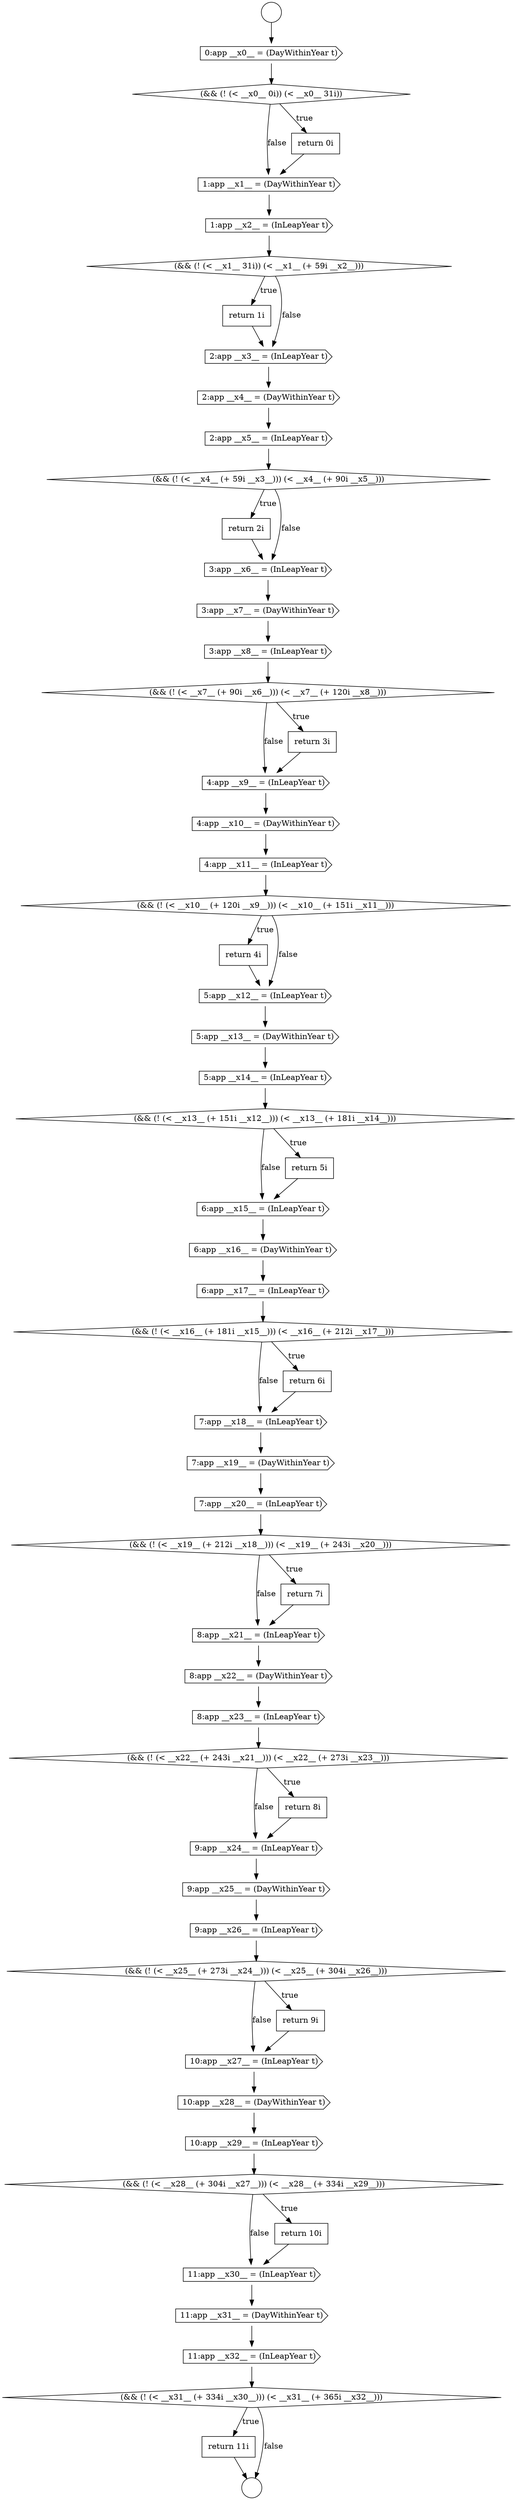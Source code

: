 digraph {
  node20850 [shape=cds, label=<<font color="black">11:app __x30__ = (InLeapYear t)</font>> color="black" fillcolor="white" style=filled]
  node20854 [shape=none, margin=0, label=<<font color="black">
    <table border="0" cellborder="1" cellspacing="0" cellpadding="10">
      <tr><td align="left">return 11i</td></tr>
    </table>
  </font>> color="black" fillcolor="white" style=filled]
  node20840 [shape=cds, label=<<font color="black">9:app __x24__ = (InLeapYear t)</font>> color="black" fillcolor="white" style=filled]
  node20852 [shape=cds, label=<<font color="black">11:app __x32__ = (InLeapYear t)</font>> color="black" fillcolor="white" style=filled]
  node20843 [shape=diamond, label=<<font color="black">(&amp;&amp; (! (&lt; __x25__ (+ 273i __x24__))) (&lt; __x25__ (+ 304i __x26__)))</font>> color="black" fillcolor="white" style=filled]
  node20853 [shape=diamond, label=<<font color="black">(&amp;&amp; (! (&lt; __x31__ (+ 334i __x30__))) (&lt; __x31__ (+ 365i __x32__)))</font>> color="black" fillcolor="white" style=filled]
  node20798 [shape=cds, label=<<font color="black">0:app __x0__ = (DayWithinYear t)</font>> color="black" fillcolor="white" style=filled]
  node20813 [shape=diamond, label=<<font color="black">(&amp;&amp; (! (&lt; __x7__ (+ 90i __x6__))) (&lt; __x7__ (+ 120i __x8__)))</font>> color="black" fillcolor="white" style=filled]
  node20835 [shape=cds, label=<<font color="black">8:app __x21__ = (InLeapYear t)</font>> color="black" fillcolor="white" style=filled]
  node20830 [shape=cds, label=<<font color="black">7:app __x18__ = (InLeapYear t)</font>> color="black" fillcolor="white" style=filled]
  node20803 [shape=diamond, label=<<font color="black">(&amp;&amp; (! (&lt; __x1__ 31i)) (&lt; __x1__ (+ 59i __x2__)))</font>> color="black" fillcolor="white" style=filled]
  node20818 [shape=diamond, label=<<font color="black">(&amp;&amp; (! (&lt; __x10__ (+ 120i __x9__))) (&lt; __x10__ (+ 151i __x11__)))</font>> color="black" fillcolor="white" style=filled]
  node20845 [shape=cds, label=<<font color="black">10:app __x27__ = (InLeapYear t)</font>> color="black" fillcolor="white" style=filled]
  node20841 [shape=cds, label=<<font color="black">9:app __x25__ = (DayWithinYear t)</font>> color="black" fillcolor="white" style=filled]
  node20822 [shape=cds, label=<<font color="black">5:app __x14__ = (InLeapYear t)</font>> color="black" fillcolor="white" style=filled]
  node20826 [shape=cds, label=<<font color="black">6:app __x16__ = (DayWithinYear t)</font>> color="black" fillcolor="white" style=filled]
  node20839 [shape=none, margin=0, label=<<font color="black">
    <table border="0" cellborder="1" cellspacing="0" cellpadding="10">
      <tr><td align="left">return 8i</td></tr>
    </table>
  </font>> color="black" fillcolor="white" style=filled]
  node20809 [shape=none, margin=0, label=<<font color="black">
    <table border="0" cellborder="1" cellspacing="0" cellpadding="10">
      <tr><td align="left">return 2i</td></tr>
    </table>
  </font>> color="black" fillcolor="white" style=filled]
  node20836 [shape=cds, label=<<font color="black">8:app __x22__ = (DayWithinYear t)</font>> color="black" fillcolor="white" style=filled]
  node20797 [shape=circle label=" " color="black" fillcolor="white" style=filled]
  node20848 [shape=diamond, label=<<font color="black">(&amp;&amp; (! (&lt; __x28__ (+ 304i __x27__))) (&lt; __x28__ (+ 334i __x29__)))</font>> color="black" fillcolor="white" style=filled]
  node20829 [shape=none, margin=0, label=<<font color="black">
    <table border="0" cellborder="1" cellspacing="0" cellpadding="10">
      <tr><td align="left">return 6i</td></tr>
    </table>
  </font>> color="black" fillcolor="white" style=filled]
  node20807 [shape=cds, label=<<font color="black">2:app __x5__ = (InLeapYear t)</font>> color="black" fillcolor="white" style=filled]
  node20804 [shape=none, margin=0, label=<<font color="black">
    <table border="0" cellborder="1" cellspacing="0" cellpadding="10">
      <tr><td align="left">return 1i</td></tr>
    </table>
  </font>> color="black" fillcolor="white" style=filled]
  node20819 [shape=none, margin=0, label=<<font color="black">
    <table border="0" cellborder="1" cellspacing="0" cellpadding="10">
      <tr><td align="left">return 4i</td></tr>
    </table>
  </font>> color="black" fillcolor="white" style=filled]
  node20816 [shape=cds, label=<<font color="black">4:app __x10__ = (DayWithinYear t)</font>> color="black" fillcolor="white" style=filled]
  node20851 [shape=cds, label=<<font color="black">11:app __x31__ = (DayWithinYear t)</font>> color="black" fillcolor="white" style=filled]
  node20825 [shape=cds, label=<<font color="black">6:app __x15__ = (InLeapYear t)</font>> color="black" fillcolor="white" style=filled]
  node20844 [shape=none, margin=0, label=<<font color="black">
    <table border="0" cellborder="1" cellspacing="0" cellpadding="10">
      <tr><td align="left">return 9i</td></tr>
    </table>
  </font>> color="black" fillcolor="white" style=filled]
  node20812 [shape=cds, label=<<font color="black">3:app __x8__ = (InLeapYear t)</font>> color="black" fillcolor="white" style=filled]
  node20808 [shape=diamond, label=<<font color="black">(&amp;&amp; (! (&lt; __x4__ (+ 59i __x3__))) (&lt; __x4__ (+ 90i __x5__)))</font>> color="black" fillcolor="white" style=filled]
  node20823 [shape=diamond, label=<<font color="black">(&amp;&amp; (! (&lt; __x13__ (+ 151i __x12__))) (&lt; __x13__ (+ 181i __x14__)))</font>> color="black" fillcolor="white" style=filled]
  node20847 [shape=cds, label=<<font color="black">10:app __x29__ = (InLeapYear t)</font>> color="black" fillcolor="white" style=filled]
  node20820 [shape=cds, label=<<font color="black">5:app __x12__ = (InLeapYear t)</font>> color="black" fillcolor="white" style=filled]
  node20801 [shape=cds, label=<<font color="black">1:app __x1__ = (DayWithinYear t)</font>> color="black" fillcolor="white" style=filled]
  node20833 [shape=diamond, label=<<font color="black">(&amp;&amp; (! (&lt; __x19__ (+ 212i __x18__))) (&lt; __x19__ (+ 243i __x20__)))</font>> color="black" fillcolor="white" style=filled]
  node20832 [shape=cds, label=<<font color="black">7:app __x20__ = (InLeapYear t)</font>> color="black" fillcolor="white" style=filled]
  node20800 [shape=none, margin=0, label=<<font color="black">
    <table border="0" cellborder="1" cellspacing="0" cellpadding="10">
      <tr><td align="left">return 0i</td></tr>
    </table>
  </font>> color="black" fillcolor="white" style=filled]
  node20805 [shape=cds, label=<<font color="black">2:app __x3__ = (InLeapYear t)</font>> color="black" fillcolor="white" style=filled]
  node20815 [shape=cds, label=<<font color="black">4:app __x9__ = (InLeapYear t)</font>> color="black" fillcolor="white" style=filled]
  node20837 [shape=cds, label=<<font color="black">8:app __x23__ = (InLeapYear t)</font>> color="black" fillcolor="white" style=filled]
  node20828 [shape=diamond, label=<<font color="black">(&amp;&amp; (! (&lt; __x16__ (+ 181i __x15__))) (&lt; __x16__ (+ 212i __x17__)))</font>> color="black" fillcolor="white" style=filled]
  node20796 [shape=circle label=" " color="black" fillcolor="white" style=filled]
  node20811 [shape=cds, label=<<font color="black">3:app __x7__ = (DayWithinYear t)</font>> color="black" fillcolor="white" style=filled]
  node20824 [shape=none, margin=0, label=<<font color="black">
    <table border="0" cellborder="1" cellspacing="0" cellpadding="10">
      <tr><td align="left">return 5i</td></tr>
    </table>
  </font>> color="black" fillcolor="white" style=filled]
  node20814 [shape=none, margin=0, label=<<font color="black">
    <table border="0" cellborder="1" cellspacing="0" cellpadding="10">
      <tr><td align="left">return 3i</td></tr>
    </table>
  </font>> color="black" fillcolor="white" style=filled]
  node20849 [shape=none, margin=0, label=<<font color="black">
    <table border="0" cellborder="1" cellspacing="0" cellpadding="10">
      <tr><td align="left">return 10i</td></tr>
    </table>
  </font>> color="black" fillcolor="white" style=filled]
  node20846 [shape=cds, label=<<font color="black">10:app __x28__ = (DayWithinYear t)</font>> color="black" fillcolor="white" style=filled]
  node20802 [shape=cds, label=<<font color="black">1:app __x2__ = (InLeapYear t)</font>> color="black" fillcolor="white" style=filled]
  node20817 [shape=cds, label=<<font color="black">4:app __x11__ = (InLeapYear t)</font>> color="black" fillcolor="white" style=filled]
  node20834 [shape=none, margin=0, label=<<font color="black">
    <table border="0" cellborder="1" cellspacing="0" cellpadding="10">
      <tr><td align="left">return 7i</td></tr>
    </table>
  </font>> color="black" fillcolor="white" style=filled]
  node20842 [shape=cds, label=<<font color="black">9:app __x26__ = (InLeapYear t)</font>> color="black" fillcolor="white" style=filled]
  node20831 [shape=cds, label=<<font color="black">7:app __x19__ = (DayWithinYear t)</font>> color="black" fillcolor="white" style=filled]
  node20806 [shape=cds, label=<<font color="black">2:app __x4__ = (DayWithinYear t)</font>> color="black" fillcolor="white" style=filled]
  node20838 [shape=diamond, label=<<font color="black">(&amp;&amp; (! (&lt; __x22__ (+ 243i __x21__))) (&lt; __x22__ (+ 273i __x23__)))</font>> color="black" fillcolor="white" style=filled]
  node20821 [shape=cds, label=<<font color="black">5:app __x13__ = (DayWithinYear t)</font>> color="black" fillcolor="white" style=filled]
  node20799 [shape=diamond, label=<<font color="black">(&amp;&amp; (! (&lt; __x0__ 0i)) (&lt; __x0__ 31i))</font>> color="black" fillcolor="white" style=filled]
  node20810 [shape=cds, label=<<font color="black">3:app __x6__ = (InLeapYear t)</font>> color="black" fillcolor="white" style=filled]
  node20827 [shape=cds, label=<<font color="black">6:app __x17__ = (InLeapYear t)</font>> color="black" fillcolor="white" style=filled]
  node20848 -> node20849 [label=<<font color="black">true</font>> color="black"]
  node20848 -> node20850 [label=<<font color="black">false</font>> color="black"]
  node20809 -> node20810 [ color="black"]
  node20818 -> node20819 [label=<<font color="black">true</font>> color="black"]
  node20818 -> node20820 [label=<<font color="black">false</font>> color="black"]
  node20807 -> node20808 [ color="black"]
  node20824 -> node20825 [ color="black"]
  node20810 -> node20811 [ color="black"]
  node20839 -> node20840 [ color="black"]
  node20800 -> node20801 [ color="black"]
  node20828 -> node20829 [label=<<font color="black">true</font>> color="black"]
  node20828 -> node20830 [label=<<font color="black">false</font>> color="black"]
  node20833 -> node20834 [label=<<font color="black">true</font>> color="black"]
  node20833 -> node20835 [label=<<font color="black">false</font>> color="black"]
  node20796 -> node20798 [ color="black"]
  node20819 -> node20820 [ color="black"]
  node20831 -> node20832 [ color="black"]
  node20821 -> node20822 [ color="black"]
  node20813 -> node20814 [label=<<font color="black">true</font>> color="black"]
  node20813 -> node20815 [label=<<font color="black">false</font>> color="black"]
  node20835 -> node20836 [ color="black"]
  node20812 -> node20813 [ color="black"]
  node20814 -> node20815 [ color="black"]
  node20801 -> node20802 [ color="black"]
  node20806 -> node20807 [ color="black"]
  node20805 -> node20806 [ color="black"]
  node20852 -> node20853 [ color="black"]
  node20823 -> node20824 [label=<<font color="black">true</font>> color="black"]
  node20823 -> node20825 [label=<<font color="black">false</font>> color="black"]
  node20834 -> node20835 [ color="black"]
  node20851 -> node20852 [ color="black"]
  node20838 -> node20839 [label=<<font color="black">true</font>> color="black"]
  node20838 -> node20840 [label=<<font color="black">false</font>> color="black"]
  node20830 -> node20831 [ color="black"]
  node20804 -> node20805 [ color="black"]
  node20846 -> node20847 [ color="black"]
  node20815 -> node20816 [ color="black"]
  node20820 -> node20821 [ color="black"]
  node20827 -> node20828 [ color="black"]
  node20845 -> node20846 [ color="black"]
  node20853 -> node20854 [label=<<font color="black">true</font>> color="black"]
  node20853 -> node20797 [label=<<font color="black">false</font>> color="black"]
  node20822 -> node20823 [ color="black"]
  node20817 -> node20818 [ color="black"]
  node20798 -> node20799 [ color="black"]
  node20841 -> node20842 [ color="black"]
  node20799 -> node20800 [label=<<font color="black">true</font>> color="black"]
  node20799 -> node20801 [label=<<font color="black">false</font>> color="black"]
  node20837 -> node20838 [ color="black"]
  node20816 -> node20817 [ color="black"]
  node20849 -> node20850 [ color="black"]
  node20802 -> node20803 [ color="black"]
  node20811 -> node20812 [ color="black"]
  node20850 -> node20851 [ color="black"]
  node20843 -> node20844 [label=<<font color="black">true</font>> color="black"]
  node20843 -> node20845 [label=<<font color="black">false</font>> color="black"]
  node20840 -> node20841 [ color="black"]
  node20836 -> node20837 [ color="black"]
  node20829 -> node20830 [ color="black"]
  node20847 -> node20848 [ color="black"]
  node20825 -> node20826 [ color="black"]
  node20854 -> node20797 [ color="black"]
  node20844 -> node20845 [ color="black"]
  node20842 -> node20843 [ color="black"]
  node20808 -> node20809 [label=<<font color="black">true</font>> color="black"]
  node20808 -> node20810 [label=<<font color="black">false</font>> color="black"]
  node20803 -> node20804 [label=<<font color="black">true</font>> color="black"]
  node20803 -> node20805 [label=<<font color="black">false</font>> color="black"]
  node20826 -> node20827 [ color="black"]
  node20832 -> node20833 [ color="black"]
}
